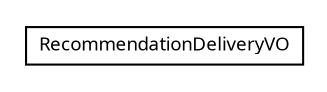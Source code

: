 #!/usr/local/bin/dot
#
# Class diagram 
# Generated by UMLGraph version R5_6 (http://www.umlgraph.org/)
#

digraph G {
	edge [fontname="Trebuchet MS",fontsize=10,labelfontname="Trebuchet MS",labelfontsize=10];
	node [fontname="Trebuchet MS",fontsize=10,shape=plaintext];
	nodesep=0.25;
	ranksep=0.5;
	// se.cambio.cds.model.facade.delivery.vo.RecommendationDeliveryVO
	c32386 [label=<<table title="se.cambio.cds.model.facade.delivery.vo.RecommendationDeliveryVO" border="0" cellborder="1" cellspacing="0" cellpadding="2" port="p" href="./RecommendationDeliveryVO.html">
		<tr><td><table border="0" cellspacing="0" cellpadding="1">
<tr><td align="center" balign="center"><font face="Trebuchet MS"> RecommendationDeliveryVO </font></td></tr>
		</table></td></tr>
		</table>>, URL="./RecommendationDeliveryVO.html", fontname="Trebuchet MS", fontcolor="black", fontsize=9.0];
}

